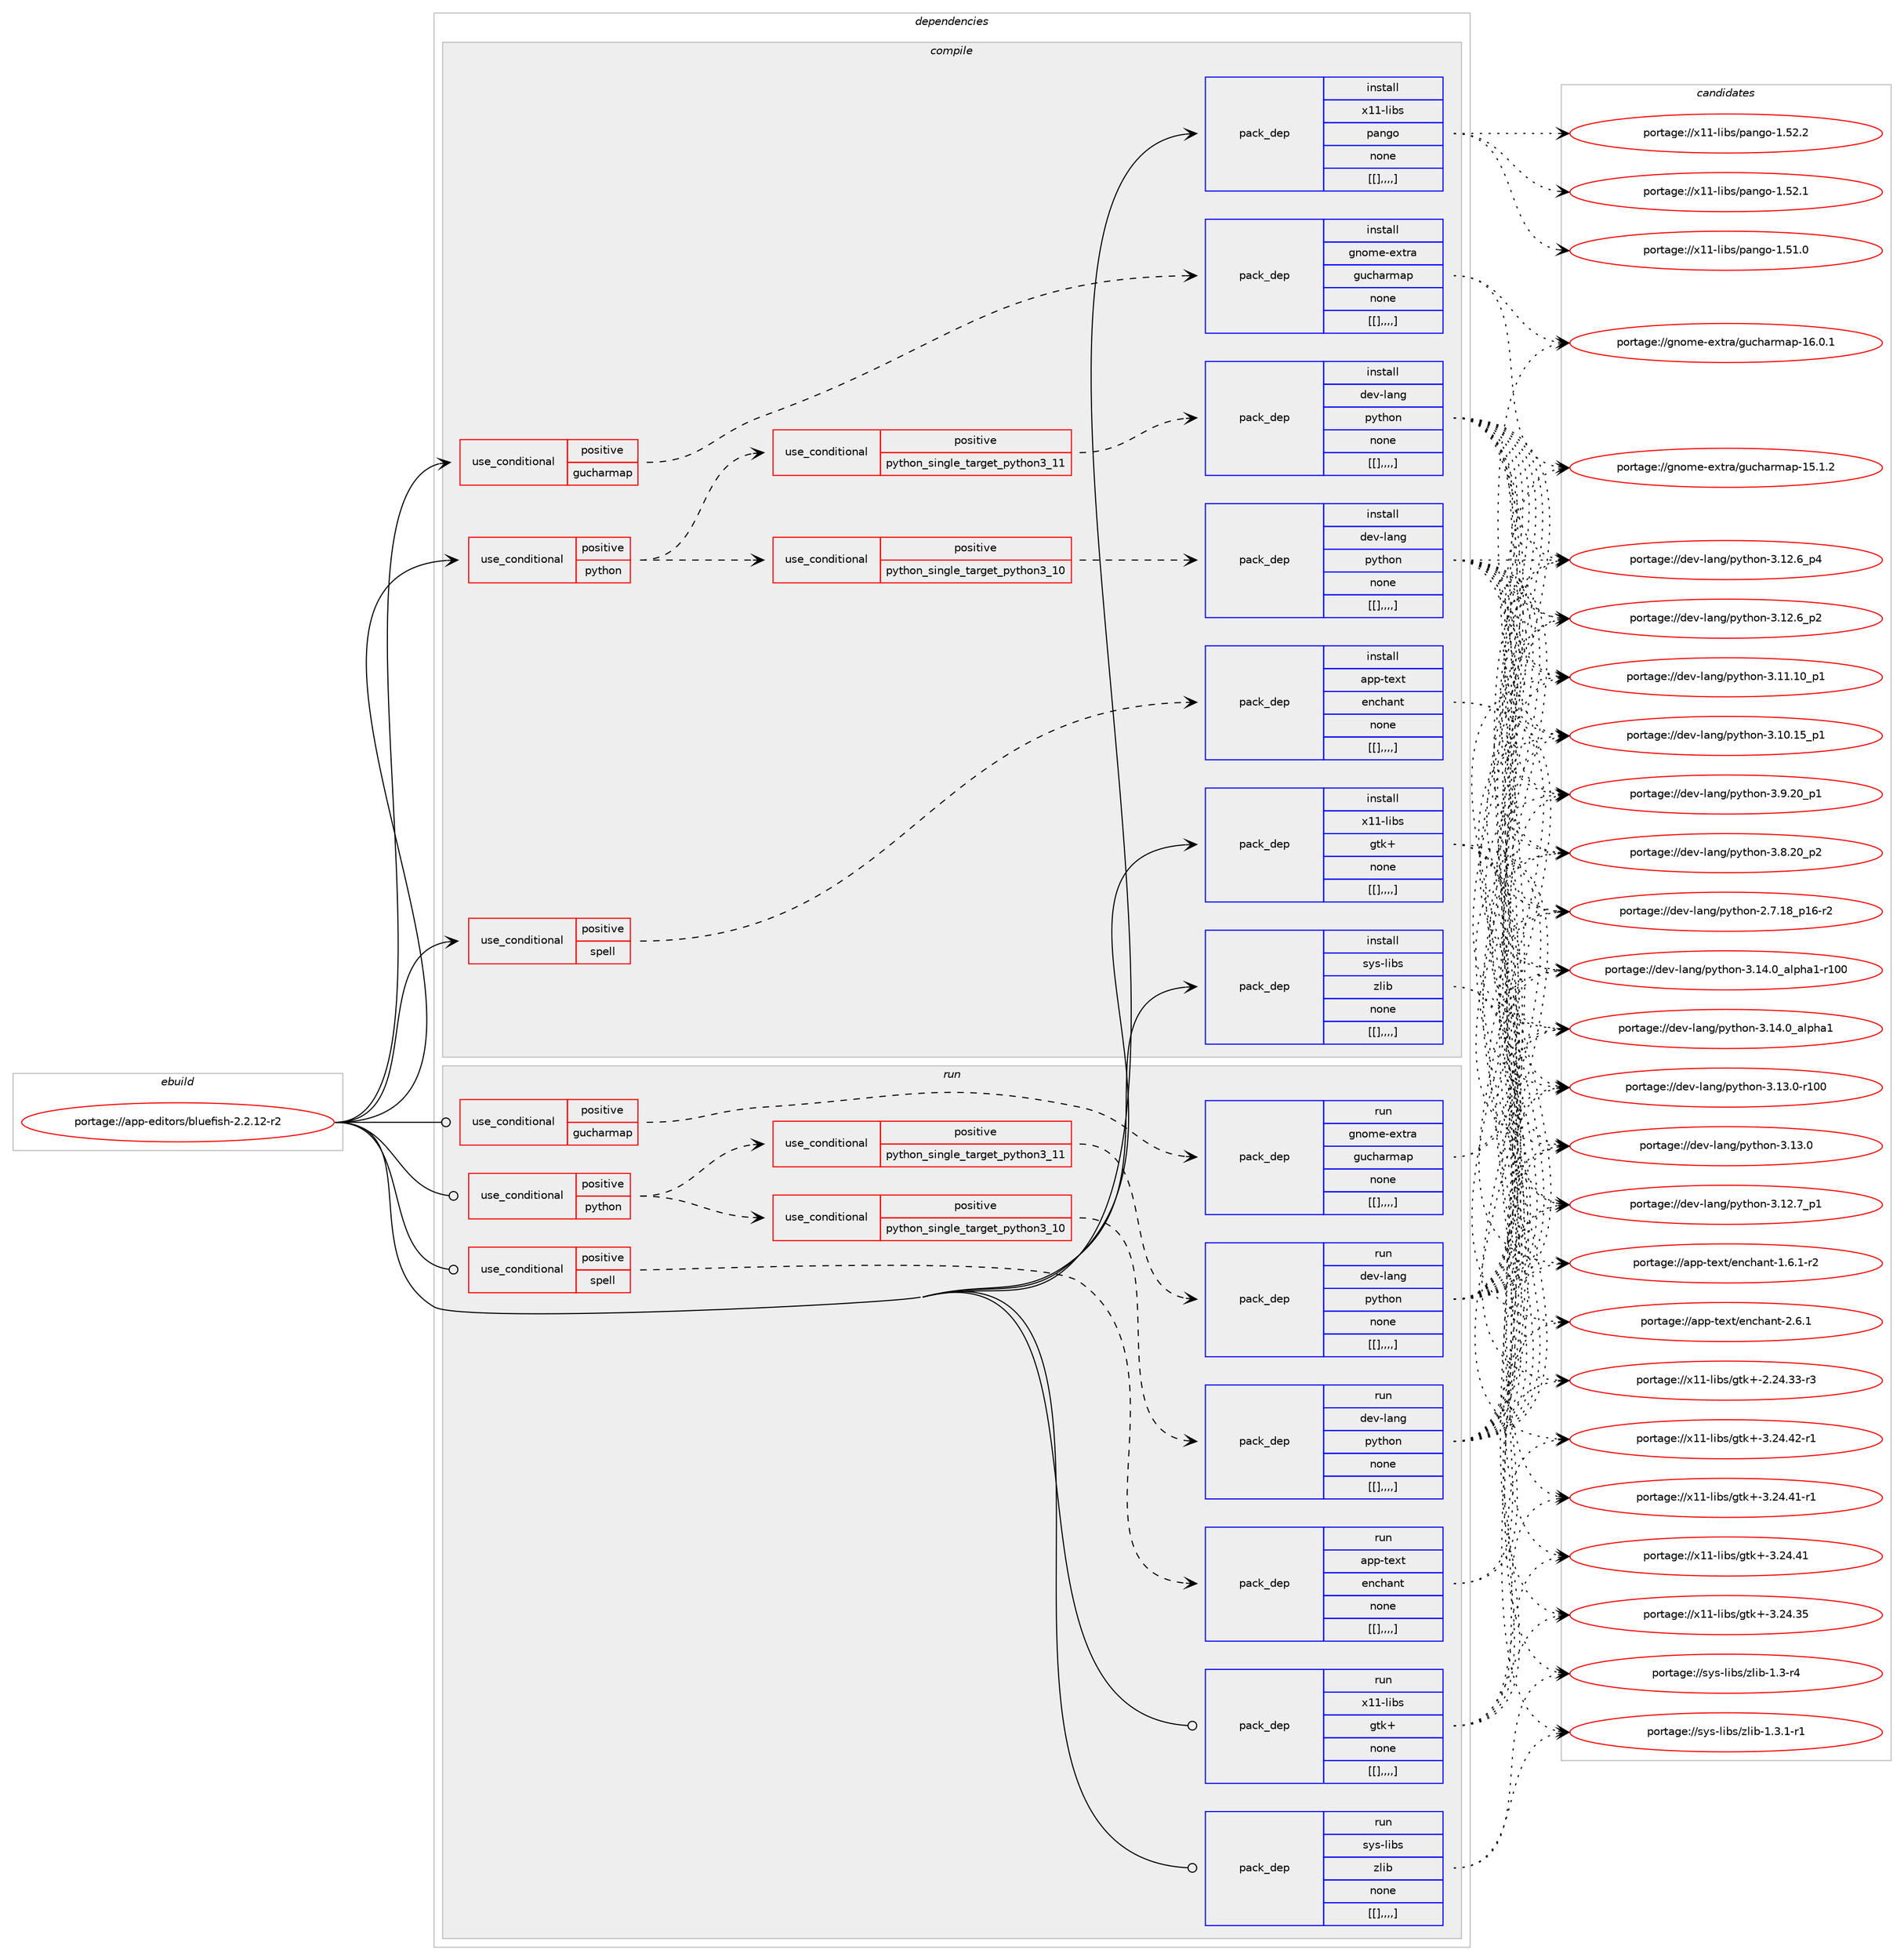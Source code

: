 digraph prolog {

# *************
# Graph options
# *************

newrank=true;
concentrate=true;
compound=true;
graph [rankdir=LR,fontname=Helvetica,fontsize=10,ranksep=1.5];#, ranksep=2.5, nodesep=0.2];
edge  [arrowhead=vee];
node  [fontname=Helvetica,fontsize=10];

# **********
# The ebuild
# **********

subgraph cluster_leftcol {
color=gray;
label=<<i>ebuild</i>>;
id [label="portage://app-editors/bluefish-2.2.12-r2", color=red, width=4, href="../app-editors/bluefish-2.2.12-r2.svg"];
}

# ****************
# The dependencies
# ****************

subgraph cluster_midcol {
color=gray;
label=<<i>dependencies</i>>;
subgraph cluster_compile {
fillcolor="#eeeeee";
style=filled;
label=<<i>compile</i>>;
subgraph cond4285 {
dependency16011 [label=<<TABLE BORDER="0" CELLBORDER="1" CELLSPACING="0" CELLPADDING="4"><TR><TD ROWSPAN="3" CELLPADDING="10">use_conditional</TD></TR><TR><TD>positive</TD></TR><TR><TD>gucharmap</TD></TR></TABLE>>, shape=none, color=red];
subgraph pack11638 {
dependency16013 [label=<<TABLE BORDER="0" CELLBORDER="1" CELLSPACING="0" CELLPADDING="4" WIDTH="220"><TR><TD ROWSPAN="6" CELLPADDING="30">pack_dep</TD></TR><TR><TD WIDTH="110">install</TD></TR><TR><TD>gnome-extra</TD></TR><TR><TD>gucharmap</TD></TR><TR><TD>none</TD></TR><TR><TD>[[],,,,]</TD></TR></TABLE>>, shape=none, color=blue];
}
dependency16011:e -> dependency16013:w [weight=20,style="dashed",arrowhead="vee"];
}
id:e -> dependency16011:w [weight=20,style="solid",arrowhead="vee"];
subgraph cond4288 {
dependency16018 [label=<<TABLE BORDER="0" CELLBORDER="1" CELLSPACING="0" CELLPADDING="4"><TR><TD ROWSPAN="3" CELLPADDING="10">use_conditional</TD></TR><TR><TD>positive</TD></TR><TR><TD>python</TD></TR></TABLE>>, shape=none, color=red];
subgraph cond4290 {
dependency16029 [label=<<TABLE BORDER="0" CELLBORDER="1" CELLSPACING="0" CELLPADDING="4"><TR><TD ROWSPAN="3" CELLPADDING="10">use_conditional</TD></TR><TR><TD>positive</TD></TR><TR><TD>python_single_target_python3_10</TD></TR></TABLE>>, shape=none, color=red];
subgraph pack11650 {
dependency16033 [label=<<TABLE BORDER="0" CELLBORDER="1" CELLSPACING="0" CELLPADDING="4" WIDTH="220"><TR><TD ROWSPAN="6" CELLPADDING="30">pack_dep</TD></TR><TR><TD WIDTH="110">install</TD></TR><TR><TD>dev-lang</TD></TR><TR><TD>python</TD></TR><TR><TD>none</TD></TR><TR><TD>[[],,,,]</TD></TR></TABLE>>, shape=none, color=blue];
}
dependency16029:e -> dependency16033:w [weight=20,style="dashed",arrowhead="vee"];
}
dependency16018:e -> dependency16029:w [weight=20,style="dashed",arrowhead="vee"];
subgraph cond4297 {
dependency16050 [label=<<TABLE BORDER="0" CELLBORDER="1" CELLSPACING="0" CELLPADDING="4"><TR><TD ROWSPAN="3" CELLPADDING="10">use_conditional</TD></TR><TR><TD>positive</TD></TR><TR><TD>python_single_target_python3_11</TD></TR></TABLE>>, shape=none, color=red];
subgraph pack11673 {
dependency16064 [label=<<TABLE BORDER="0" CELLBORDER="1" CELLSPACING="0" CELLPADDING="4" WIDTH="220"><TR><TD ROWSPAN="6" CELLPADDING="30">pack_dep</TD></TR><TR><TD WIDTH="110">install</TD></TR><TR><TD>dev-lang</TD></TR><TR><TD>python</TD></TR><TR><TD>none</TD></TR><TR><TD>[[],,,,]</TD></TR></TABLE>>, shape=none, color=blue];
}
dependency16050:e -> dependency16064:w [weight=20,style="dashed",arrowhead="vee"];
}
dependency16018:e -> dependency16050:w [weight=20,style="dashed",arrowhead="vee"];
}
id:e -> dependency16018:w [weight=20,style="solid",arrowhead="vee"];
subgraph cond4305 {
dependency16072 [label=<<TABLE BORDER="0" CELLBORDER="1" CELLSPACING="0" CELLPADDING="4"><TR><TD ROWSPAN="3" CELLPADDING="10">use_conditional</TD></TR><TR><TD>positive</TD></TR><TR><TD>spell</TD></TR></TABLE>>, shape=none, color=red];
subgraph pack11680 {
dependency16074 [label=<<TABLE BORDER="0" CELLBORDER="1" CELLSPACING="0" CELLPADDING="4" WIDTH="220"><TR><TD ROWSPAN="6" CELLPADDING="30">pack_dep</TD></TR><TR><TD WIDTH="110">install</TD></TR><TR><TD>app-text</TD></TR><TR><TD>enchant</TD></TR><TR><TD>none</TD></TR><TR><TD>[[],,,,]</TD></TR></TABLE>>, shape=none, color=blue];
}
dependency16072:e -> dependency16074:w [weight=20,style="dashed",arrowhead="vee"];
}
id:e -> dependency16072:w [weight=20,style="solid",arrowhead="vee"];
subgraph pack11685 {
dependency16082 [label=<<TABLE BORDER="0" CELLBORDER="1" CELLSPACING="0" CELLPADDING="4" WIDTH="220"><TR><TD ROWSPAN="6" CELLPADDING="30">pack_dep</TD></TR><TR><TD WIDTH="110">install</TD></TR><TR><TD>sys-libs</TD></TR><TR><TD>zlib</TD></TR><TR><TD>none</TD></TR><TR><TD>[[],,,,]</TD></TR></TABLE>>, shape=none, color=blue];
}
id:e -> dependency16082:w [weight=20,style="solid",arrowhead="vee"];
subgraph pack11689 {
dependency16087 [label=<<TABLE BORDER="0" CELLBORDER="1" CELLSPACING="0" CELLPADDING="4" WIDTH="220"><TR><TD ROWSPAN="6" CELLPADDING="30">pack_dep</TD></TR><TR><TD WIDTH="110">install</TD></TR><TR><TD>x11-libs</TD></TR><TR><TD>gtk+</TD></TR><TR><TD>none</TD></TR><TR><TD>[[],,,,]</TD></TR></TABLE>>, shape=none, color=blue];
}
id:e -> dependency16087:w [weight=20,style="solid",arrowhead="vee"];
subgraph pack11694 {
dependency16101 [label=<<TABLE BORDER="0" CELLBORDER="1" CELLSPACING="0" CELLPADDING="4" WIDTH="220"><TR><TD ROWSPAN="6" CELLPADDING="30">pack_dep</TD></TR><TR><TD WIDTH="110">install</TD></TR><TR><TD>x11-libs</TD></TR><TR><TD>pango</TD></TR><TR><TD>none</TD></TR><TR><TD>[[],,,,]</TD></TR></TABLE>>, shape=none, color=blue];
}
id:e -> dependency16101:w [weight=20,style="solid",arrowhead="vee"];
}
subgraph cluster_compileandrun {
fillcolor="#eeeeee";
style=filled;
label=<<i>compile and run</i>>;
}
subgraph cluster_run {
fillcolor="#eeeeee";
style=filled;
label=<<i>run</i>>;
subgraph cond4317 {
dependency16111 [label=<<TABLE BORDER="0" CELLBORDER="1" CELLSPACING="0" CELLPADDING="4"><TR><TD ROWSPAN="3" CELLPADDING="10">use_conditional</TD></TR><TR><TD>positive</TD></TR><TR><TD>gucharmap</TD></TR></TABLE>>, shape=none, color=red];
subgraph pack11708 {
dependency16126 [label=<<TABLE BORDER="0" CELLBORDER="1" CELLSPACING="0" CELLPADDING="4" WIDTH="220"><TR><TD ROWSPAN="6" CELLPADDING="30">pack_dep</TD></TR><TR><TD WIDTH="110">run</TD></TR><TR><TD>gnome-extra</TD></TR><TR><TD>gucharmap</TD></TR><TR><TD>none</TD></TR><TR><TD>[[],,,,]</TD></TR></TABLE>>, shape=none, color=blue];
}
dependency16111:e -> dependency16126:w [weight=20,style="dashed",arrowhead="vee"];
}
id:e -> dependency16111:w [weight=20,style="solid",arrowhead="odot"];
subgraph cond4324 {
dependency16131 [label=<<TABLE BORDER="0" CELLBORDER="1" CELLSPACING="0" CELLPADDING="4"><TR><TD ROWSPAN="3" CELLPADDING="10">use_conditional</TD></TR><TR><TD>positive</TD></TR><TR><TD>python</TD></TR></TABLE>>, shape=none, color=red];
subgraph cond4329 {
dependency16143 [label=<<TABLE BORDER="0" CELLBORDER="1" CELLSPACING="0" CELLPADDING="4"><TR><TD ROWSPAN="3" CELLPADDING="10">use_conditional</TD></TR><TR><TD>positive</TD></TR><TR><TD>python_single_target_python3_10</TD></TR></TABLE>>, shape=none, color=red];
subgraph pack11721 {
dependency16147 [label=<<TABLE BORDER="0" CELLBORDER="1" CELLSPACING="0" CELLPADDING="4" WIDTH="220"><TR><TD ROWSPAN="6" CELLPADDING="30">pack_dep</TD></TR><TR><TD WIDTH="110">run</TD></TR><TR><TD>dev-lang</TD></TR><TR><TD>python</TD></TR><TR><TD>none</TD></TR><TR><TD>[[],,,,]</TD></TR></TABLE>>, shape=none, color=blue];
}
dependency16143:e -> dependency16147:w [weight=20,style="dashed",arrowhead="vee"];
}
dependency16131:e -> dependency16143:w [weight=20,style="dashed",arrowhead="vee"];
subgraph cond4338 {
dependency16153 [label=<<TABLE BORDER="0" CELLBORDER="1" CELLSPACING="0" CELLPADDING="4"><TR><TD ROWSPAN="3" CELLPADDING="10">use_conditional</TD></TR><TR><TD>positive</TD></TR><TR><TD>python_single_target_python3_11</TD></TR></TABLE>>, shape=none, color=red];
subgraph pack11728 {
dependency16163 [label=<<TABLE BORDER="0" CELLBORDER="1" CELLSPACING="0" CELLPADDING="4" WIDTH="220"><TR><TD ROWSPAN="6" CELLPADDING="30">pack_dep</TD></TR><TR><TD WIDTH="110">run</TD></TR><TR><TD>dev-lang</TD></TR><TR><TD>python</TD></TR><TR><TD>none</TD></TR><TR><TD>[[],,,,]</TD></TR></TABLE>>, shape=none, color=blue];
}
dependency16153:e -> dependency16163:w [weight=20,style="dashed",arrowhead="vee"];
}
dependency16131:e -> dependency16153:w [weight=20,style="dashed",arrowhead="vee"];
}
id:e -> dependency16131:w [weight=20,style="solid",arrowhead="odot"];
subgraph cond4347 {
dependency16177 [label=<<TABLE BORDER="0" CELLBORDER="1" CELLSPACING="0" CELLPADDING="4"><TR><TD ROWSPAN="3" CELLPADDING="10">use_conditional</TD></TR><TR><TD>positive</TD></TR><TR><TD>spell</TD></TR></TABLE>>, shape=none, color=red];
subgraph pack11740 {
dependency16186 [label=<<TABLE BORDER="0" CELLBORDER="1" CELLSPACING="0" CELLPADDING="4" WIDTH="220"><TR><TD ROWSPAN="6" CELLPADDING="30">pack_dep</TD></TR><TR><TD WIDTH="110">run</TD></TR><TR><TD>app-text</TD></TR><TR><TD>enchant</TD></TR><TR><TD>none</TD></TR><TR><TD>[[],,,,]</TD></TR></TABLE>>, shape=none, color=blue];
}
dependency16177:e -> dependency16186:w [weight=20,style="dashed",arrowhead="vee"];
}
id:e -> dependency16177:w [weight=20,style="solid",arrowhead="odot"];
subgraph pack11746 {
dependency16191 [label=<<TABLE BORDER="0" CELLBORDER="1" CELLSPACING="0" CELLPADDING="4" WIDTH="220"><TR><TD ROWSPAN="6" CELLPADDING="30">pack_dep</TD></TR><TR><TD WIDTH="110">run</TD></TR><TR><TD>sys-libs</TD></TR><TR><TD>zlib</TD></TR><TR><TD>none</TD></TR><TR><TD>[[],,,,]</TD></TR></TABLE>>, shape=none, color=blue];
}
id:e -> dependency16191:w [weight=20,style="solid",arrowhead="odot"];
subgraph pack11750 {
dependency16194 [label=<<TABLE BORDER="0" CELLBORDER="1" CELLSPACING="0" CELLPADDING="4" WIDTH="220"><TR><TD ROWSPAN="6" CELLPADDING="30">pack_dep</TD></TR><TR><TD WIDTH="110">run</TD></TR><TR><TD>x11-libs</TD></TR><TR><TD>gtk+</TD></TR><TR><TD>none</TD></TR><TR><TD>[[],,,,]</TD></TR></TABLE>>, shape=none, color=blue];
}
id:e -> dependency16194:w [weight=20,style="solid",arrowhead="odot"];
}
}

# **************
# The candidates
# **************

subgraph cluster_choices {
rank=same;
color=gray;
label=<<i>candidates</i>>;

subgraph choice11486 {
color=black;
nodesep=1;
choice10311011110910145101120116114974710311799104971141099711245495446484649 [label="portage://gnome-extra/gucharmap-16.0.1", color=red, width=4,href="../gnome-extra/gucharmap-16.0.1.svg"];
choice10311011110910145101120116114974710311799104971141099711245495346494650 [label="portage://gnome-extra/gucharmap-15.1.2", color=red, width=4,href="../gnome-extra/gucharmap-15.1.2.svg"];
dependency16013:e -> choice10311011110910145101120116114974710311799104971141099711245495446484649:w [style=dotted,weight="100"];
dependency16013:e -> choice10311011110910145101120116114974710311799104971141099711245495346494650:w [style=dotted,weight="100"];
}
subgraph choice11490 {
color=black;
nodesep=1;
choice100101118451089711010347112121116104111110455146495246489597108112104974945114494848 [label="portage://dev-lang/python-3.14.0_alpha1-r100", color=red, width=4,href="../dev-lang/python-3.14.0_alpha1-r100.svg"];
choice1001011184510897110103471121211161041111104551464952464895971081121049749 [label="portage://dev-lang/python-3.14.0_alpha1", color=red, width=4,href="../dev-lang/python-3.14.0_alpha1.svg"];
choice1001011184510897110103471121211161041111104551464951464845114494848 [label="portage://dev-lang/python-3.13.0-r100", color=red, width=4,href="../dev-lang/python-3.13.0-r100.svg"];
choice10010111845108971101034711212111610411111045514649514648 [label="portage://dev-lang/python-3.13.0", color=red, width=4,href="../dev-lang/python-3.13.0.svg"];
choice100101118451089711010347112121116104111110455146495046559511249 [label="portage://dev-lang/python-3.12.7_p1", color=red, width=4,href="../dev-lang/python-3.12.7_p1.svg"];
choice100101118451089711010347112121116104111110455146495046549511252 [label="portage://dev-lang/python-3.12.6_p4", color=red, width=4,href="../dev-lang/python-3.12.6_p4.svg"];
choice100101118451089711010347112121116104111110455146495046549511250 [label="portage://dev-lang/python-3.12.6_p2", color=red, width=4,href="../dev-lang/python-3.12.6_p2.svg"];
choice10010111845108971101034711212111610411111045514649494649489511249 [label="portage://dev-lang/python-3.11.10_p1", color=red, width=4,href="../dev-lang/python-3.11.10_p1.svg"];
choice10010111845108971101034711212111610411111045514649484649539511249 [label="portage://dev-lang/python-3.10.15_p1", color=red, width=4,href="../dev-lang/python-3.10.15_p1.svg"];
choice100101118451089711010347112121116104111110455146574650489511249 [label="portage://dev-lang/python-3.9.20_p1", color=red, width=4,href="../dev-lang/python-3.9.20_p1.svg"];
choice100101118451089711010347112121116104111110455146564650489511250 [label="portage://dev-lang/python-3.8.20_p2", color=red, width=4,href="../dev-lang/python-3.8.20_p2.svg"];
choice100101118451089711010347112121116104111110455046554649569511249544511450 [label="portage://dev-lang/python-2.7.18_p16-r2", color=red, width=4,href="../dev-lang/python-2.7.18_p16-r2.svg"];
dependency16033:e -> choice100101118451089711010347112121116104111110455146495246489597108112104974945114494848:w [style=dotted,weight="100"];
dependency16033:e -> choice1001011184510897110103471121211161041111104551464952464895971081121049749:w [style=dotted,weight="100"];
dependency16033:e -> choice1001011184510897110103471121211161041111104551464951464845114494848:w [style=dotted,weight="100"];
dependency16033:e -> choice10010111845108971101034711212111610411111045514649514648:w [style=dotted,weight="100"];
dependency16033:e -> choice100101118451089711010347112121116104111110455146495046559511249:w [style=dotted,weight="100"];
dependency16033:e -> choice100101118451089711010347112121116104111110455146495046549511252:w [style=dotted,weight="100"];
dependency16033:e -> choice100101118451089711010347112121116104111110455146495046549511250:w [style=dotted,weight="100"];
dependency16033:e -> choice10010111845108971101034711212111610411111045514649494649489511249:w [style=dotted,weight="100"];
dependency16033:e -> choice10010111845108971101034711212111610411111045514649484649539511249:w [style=dotted,weight="100"];
dependency16033:e -> choice100101118451089711010347112121116104111110455146574650489511249:w [style=dotted,weight="100"];
dependency16033:e -> choice100101118451089711010347112121116104111110455146564650489511250:w [style=dotted,weight="100"];
dependency16033:e -> choice100101118451089711010347112121116104111110455046554649569511249544511450:w [style=dotted,weight="100"];
}
subgraph choice11492 {
color=black;
nodesep=1;
choice100101118451089711010347112121116104111110455146495246489597108112104974945114494848 [label="portage://dev-lang/python-3.14.0_alpha1-r100", color=red, width=4,href="../dev-lang/python-3.14.0_alpha1-r100.svg"];
choice1001011184510897110103471121211161041111104551464952464895971081121049749 [label="portage://dev-lang/python-3.14.0_alpha1", color=red, width=4,href="../dev-lang/python-3.14.0_alpha1.svg"];
choice1001011184510897110103471121211161041111104551464951464845114494848 [label="portage://dev-lang/python-3.13.0-r100", color=red, width=4,href="../dev-lang/python-3.13.0-r100.svg"];
choice10010111845108971101034711212111610411111045514649514648 [label="portage://dev-lang/python-3.13.0", color=red, width=4,href="../dev-lang/python-3.13.0.svg"];
choice100101118451089711010347112121116104111110455146495046559511249 [label="portage://dev-lang/python-3.12.7_p1", color=red, width=4,href="../dev-lang/python-3.12.7_p1.svg"];
choice100101118451089711010347112121116104111110455146495046549511252 [label="portage://dev-lang/python-3.12.6_p4", color=red, width=4,href="../dev-lang/python-3.12.6_p4.svg"];
choice100101118451089711010347112121116104111110455146495046549511250 [label="portage://dev-lang/python-3.12.6_p2", color=red, width=4,href="../dev-lang/python-3.12.6_p2.svg"];
choice10010111845108971101034711212111610411111045514649494649489511249 [label="portage://dev-lang/python-3.11.10_p1", color=red, width=4,href="../dev-lang/python-3.11.10_p1.svg"];
choice10010111845108971101034711212111610411111045514649484649539511249 [label="portage://dev-lang/python-3.10.15_p1", color=red, width=4,href="../dev-lang/python-3.10.15_p1.svg"];
choice100101118451089711010347112121116104111110455146574650489511249 [label="portage://dev-lang/python-3.9.20_p1", color=red, width=4,href="../dev-lang/python-3.9.20_p1.svg"];
choice100101118451089711010347112121116104111110455146564650489511250 [label="portage://dev-lang/python-3.8.20_p2", color=red, width=4,href="../dev-lang/python-3.8.20_p2.svg"];
choice100101118451089711010347112121116104111110455046554649569511249544511450 [label="portage://dev-lang/python-2.7.18_p16-r2", color=red, width=4,href="../dev-lang/python-2.7.18_p16-r2.svg"];
dependency16064:e -> choice100101118451089711010347112121116104111110455146495246489597108112104974945114494848:w [style=dotted,weight="100"];
dependency16064:e -> choice1001011184510897110103471121211161041111104551464952464895971081121049749:w [style=dotted,weight="100"];
dependency16064:e -> choice1001011184510897110103471121211161041111104551464951464845114494848:w [style=dotted,weight="100"];
dependency16064:e -> choice10010111845108971101034711212111610411111045514649514648:w [style=dotted,weight="100"];
dependency16064:e -> choice100101118451089711010347112121116104111110455146495046559511249:w [style=dotted,weight="100"];
dependency16064:e -> choice100101118451089711010347112121116104111110455146495046549511252:w [style=dotted,weight="100"];
dependency16064:e -> choice100101118451089711010347112121116104111110455146495046549511250:w [style=dotted,weight="100"];
dependency16064:e -> choice10010111845108971101034711212111610411111045514649494649489511249:w [style=dotted,weight="100"];
dependency16064:e -> choice10010111845108971101034711212111610411111045514649484649539511249:w [style=dotted,weight="100"];
dependency16064:e -> choice100101118451089711010347112121116104111110455146574650489511249:w [style=dotted,weight="100"];
dependency16064:e -> choice100101118451089711010347112121116104111110455146564650489511250:w [style=dotted,weight="100"];
dependency16064:e -> choice100101118451089711010347112121116104111110455046554649569511249544511450:w [style=dotted,weight="100"];
}
subgraph choice11499 {
color=black;
nodesep=1;
choice9711211245116101120116471011109910497110116455046544649 [label="portage://app-text/enchant-2.6.1", color=red, width=4,href="../app-text/enchant-2.6.1.svg"];
choice97112112451161011201164710111099104971101164549465446494511450 [label="portage://app-text/enchant-1.6.1-r2", color=red, width=4,href="../app-text/enchant-1.6.1-r2.svg"];
dependency16074:e -> choice9711211245116101120116471011109910497110116455046544649:w [style=dotted,weight="100"];
dependency16074:e -> choice97112112451161011201164710111099104971101164549465446494511450:w [style=dotted,weight="100"];
}
subgraph choice11503 {
color=black;
nodesep=1;
choice115121115451081059811547122108105984549465146494511449 [label="portage://sys-libs/zlib-1.3.1-r1", color=red, width=4,href="../sys-libs/zlib-1.3.1-r1.svg"];
choice11512111545108105981154712210810598454946514511452 [label="portage://sys-libs/zlib-1.3-r4", color=red, width=4,href="../sys-libs/zlib-1.3-r4.svg"];
dependency16082:e -> choice115121115451081059811547122108105984549465146494511449:w [style=dotted,weight="100"];
dependency16082:e -> choice11512111545108105981154712210810598454946514511452:w [style=dotted,weight="100"];
}
subgraph choice11504 {
color=black;
nodesep=1;
choice12049494510810598115471031161074345514650524652504511449 [label="portage://x11-libs/gtk+-3.24.42-r1", color=red, width=4,href="../x11-libs/gtk+-3.24.42-r1.svg"];
choice12049494510810598115471031161074345514650524652494511449 [label="portage://x11-libs/gtk+-3.24.41-r1", color=red, width=4,href="../x11-libs/gtk+-3.24.41-r1.svg"];
choice1204949451081059811547103116107434551465052465249 [label="portage://x11-libs/gtk+-3.24.41", color=red, width=4,href="../x11-libs/gtk+-3.24.41.svg"];
choice1204949451081059811547103116107434551465052465153 [label="portage://x11-libs/gtk+-3.24.35", color=red, width=4,href="../x11-libs/gtk+-3.24.35.svg"];
choice12049494510810598115471031161074345504650524651514511451 [label="portage://x11-libs/gtk+-2.24.33-r3", color=red, width=4,href="../x11-libs/gtk+-2.24.33-r3.svg"];
dependency16087:e -> choice12049494510810598115471031161074345514650524652504511449:w [style=dotted,weight="100"];
dependency16087:e -> choice12049494510810598115471031161074345514650524652494511449:w [style=dotted,weight="100"];
dependency16087:e -> choice1204949451081059811547103116107434551465052465249:w [style=dotted,weight="100"];
dependency16087:e -> choice1204949451081059811547103116107434551465052465153:w [style=dotted,weight="100"];
dependency16087:e -> choice12049494510810598115471031161074345504650524651514511451:w [style=dotted,weight="100"];
}
subgraph choice11506 {
color=black;
nodesep=1;
choice12049494510810598115471129711010311145494653504650 [label="portage://x11-libs/pango-1.52.2", color=red, width=4,href="../x11-libs/pango-1.52.2.svg"];
choice12049494510810598115471129711010311145494653504649 [label="portage://x11-libs/pango-1.52.1", color=red, width=4,href="../x11-libs/pango-1.52.1.svg"];
choice12049494510810598115471129711010311145494653494648 [label="portage://x11-libs/pango-1.51.0", color=red, width=4,href="../x11-libs/pango-1.51.0.svg"];
dependency16101:e -> choice12049494510810598115471129711010311145494653504650:w [style=dotted,weight="100"];
dependency16101:e -> choice12049494510810598115471129711010311145494653504649:w [style=dotted,weight="100"];
dependency16101:e -> choice12049494510810598115471129711010311145494653494648:w [style=dotted,weight="100"];
}
subgraph choice11509 {
color=black;
nodesep=1;
choice10311011110910145101120116114974710311799104971141099711245495446484649 [label="portage://gnome-extra/gucharmap-16.0.1", color=red, width=4,href="../gnome-extra/gucharmap-16.0.1.svg"];
choice10311011110910145101120116114974710311799104971141099711245495346494650 [label="portage://gnome-extra/gucharmap-15.1.2", color=red, width=4,href="../gnome-extra/gucharmap-15.1.2.svg"];
dependency16126:e -> choice10311011110910145101120116114974710311799104971141099711245495446484649:w [style=dotted,weight="100"];
dependency16126:e -> choice10311011110910145101120116114974710311799104971141099711245495346494650:w [style=dotted,weight="100"];
}
subgraph choice11510 {
color=black;
nodesep=1;
choice100101118451089711010347112121116104111110455146495246489597108112104974945114494848 [label="portage://dev-lang/python-3.14.0_alpha1-r100", color=red, width=4,href="../dev-lang/python-3.14.0_alpha1-r100.svg"];
choice1001011184510897110103471121211161041111104551464952464895971081121049749 [label="portage://dev-lang/python-3.14.0_alpha1", color=red, width=4,href="../dev-lang/python-3.14.0_alpha1.svg"];
choice1001011184510897110103471121211161041111104551464951464845114494848 [label="portage://dev-lang/python-3.13.0-r100", color=red, width=4,href="../dev-lang/python-3.13.0-r100.svg"];
choice10010111845108971101034711212111610411111045514649514648 [label="portage://dev-lang/python-3.13.0", color=red, width=4,href="../dev-lang/python-3.13.0.svg"];
choice100101118451089711010347112121116104111110455146495046559511249 [label="portage://dev-lang/python-3.12.7_p1", color=red, width=4,href="../dev-lang/python-3.12.7_p1.svg"];
choice100101118451089711010347112121116104111110455146495046549511252 [label="portage://dev-lang/python-3.12.6_p4", color=red, width=4,href="../dev-lang/python-3.12.6_p4.svg"];
choice100101118451089711010347112121116104111110455146495046549511250 [label="portage://dev-lang/python-3.12.6_p2", color=red, width=4,href="../dev-lang/python-3.12.6_p2.svg"];
choice10010111845108971101034711212111610411111045514649494649489511249 [label="portage://dev-lang/python-3.11.10_p1", color=red, width=4,href="../dev-lang/python-3.11.10_p1.svg"];
choice10010111845108971101034711212111610411111045514649484649539511249 [label="portage://dev-lang/python-3.10.15_p1", color=red, width=4,href="../dev-lang/python-3.10.15_p1.svg"];
choice100101118451089711010347112121116104111110455146574650489511249 [label="portage://dev-lang/python-3.9.20_p1", color=red, width=4,href="../dev-lang/python-3.9.20_p1.svg"];
choice100101118451089711010347112121116104111110455146564650489511250 [label="portage://dev-lang/python-3.8.20_p2", color=red, width=4,href="../dev-lang/python-3.8.20_p2.svg"];
choice100101118451089711010347112121116104111110455046554649569511249544511450 [label="portage://dev-lang/python-2.7.18_p16-r2", color=red, width=4,href="../dev-lang/python-2.7.18_p16-r2.svg"];
dependency16147:e -> choice100101118451089711010347112121116104111110455146495246489597108112104974945114494848:w [style=dotted,weight="100"];
dependency16147:e -> choice1001011184510897110103471121211161041111104551464952464895971081121049749:w [style=dotted,weight="100"];
dependency16147:e -> choice1001011184510897110103471121211161041111104551464951464845114494848:w [style=dotted,weight="100"];
dependency16147:e -> choice10010111845108971101034711212111610411111045514649514648:w [style=dotted,weight="100"];
dependency16147:e -> choice100101118451089711010347112121116104111110455146495046559511249:w [style=dotted,weight="100"];
dependency16147:e -> choice100101118451089711010347112121116104111110455146495046549511252:w [style=dotted,weight="100"];
dependency16147:e -> choice100101118451089711010347112121116104111110455146495046549511250:w [style=dotted,weight="100"];
dependency16147:e -> choice10010111845108971101034711212111610411111045514649494649489511249:w [style=dotted,weight="100"];
dependency16147:e -> choice10010111845108971101034711212111610411111045514649484649539511249:w [style=dotted,weight="100"];
dependency16147:e -> choice100101118451089711010347112121116104111110455146574650489511249:w [style=dotted,weight="100"];
dependency16147:e -> choice100101118451089711010347112121116104111110455146564650489511250:w [style=dotted,weight="100"];
dependency16147:e -> choice100101118451089711010347112121116104111110455046554649569511249544511450:w [style=dotted,weight="100"];
}
subgraph choice11512 {
color=black;
nodesep=1;
choice100101118451089711010347112121116104111110455146495246489597108112104974945114494848 [label="portage://dev-lang/python-3.14.0_alpha1-r100", color=red, width=4,href="../dev-lang/python-3.14.0_alpha1-r100.svg"];
choice1001011184510897110103471121211161041111104551464952464895971081121049749 [label="portage://dev-lang/python-3.14.0_alpha1", color=red, width=4,href="../dev-lang/python-3.14.0_alpha1.svg"];
choice1001011184510897110103471121211161041111104551464951464845114494848 [label="portage://dev-lang/python-3.13.0-r100", color=red, width=4,href="../dev-lang/python-3.13.0-r100.svg"];
choice10010111845108971101034711212111610411111045514649514648 [label="portage://dev-lang/python-3.13.0", color=red, width=4,href="../dev-lang/python-3.13.0.svg"];
choice100101118451089711010347112121116104111110455146495046559511249 [label="portage://dev-lang/python-3.12.7_p1", color=red, width=4,href="../dev-lang/python-3.12.7_p1.svg"];
choice100101118451089711010347112121116104111110455146495046549511252 [label="portage://dev-lang/python-3.12.6_p4", color=red, width=4,href="../dev-lang/python-3.12.6_p4.svg"];
choice100101118451089711010347112121116104111110455146495046549511250 [label="portage://dev-lang/python-3.12.6_p2", color=red, width=4,href="../dev-lang/python-3.12.6_p2.svg"];
choice10010111845108971101034711212111610411111045514649494649489511249 [label="portage://dev-lang/python-3.11.10_p1", color=red, width=4,href="../dev-lang/python-3.11.10_p1.svg"];
choice10010111845108971101034711212111610411111045514649484649539511249 [label="portage://dev-lang/python-3.10.15_p1", color=red, width=4,href="../dev-lang/python-3.10.15_p1.svg"];
choice100101118451089711010347112121116104111110455146574650489511249 [label="portage://dev-lang/python-3.9.20_p1", color=red, width=4,href="../dev-lang/python-3.9.20_p1.svg"];
choice100101118451089711010347112121116104111110455146564650489511250 [label="portage://dev-lang/python-3.8.20_p2", color=red, width=4,href="../dev-lang/python-3.8.20_p2.svg"];
choice100101118451089711010347112121116104111110455046554649569511249544511450 [label="portage://dev-lang/python-2.7.18_p16-r2", color=red, width=4,href="../dev-lang/python-2.7.18_p16-r2.svg"];
dependency16163:e -> choice100101118451089711010347112121116104111110455146495246489597108112104974945114494848:w [style=dotted,weight="100"];
dependency16163:e -> choice1001011184510897110103471121211161041111104551464952464895971081121049749:w [style=dotted,weight="100"];
dependency16163:e -> choice1001011184510897110103471121211161041111104551464951464845114494848:w [style=dotted,weight="100"];
dependency16163:e -> choice10010111845108971101034711212111610411111045514649514648:w [style=dotted,weight="100"];
dependency16163:e -> choice100101118451089711010347112121116104111110455146495046559511249:w [style=dotted,weight="100"];
dependency16163:e -> choice100101118451089711010347112121116104111110455146495046549511252:w [style=dotted,weight="100"];
dependency16163:e -> choice100101118451089711010347112121116104111110455146495046549511250:w [style=dotted,weight="100"];
dependency16163:e -> choice10010111845108971101034711212111610411111045514649494649489511249:w [style=dotted,weight="100"];
dependency16163:e -> choice10010111845108971101034711212111610411111045514649484649539511249:w [style=dotted,weight="100"];
dependency16163:e -> choice100101118451089711010347112121116104111110455146574650489511249:w [style=dotted,weight="100"];
dependency16163:e -> choice100101118451089711010347112121116104111110455146564650489511250:w [style=dotted,weight="100"];
dependency16163:e -> choice100101118451089711010347112121116104111110455046554649569511249544511450:w [style=dotted,weight="100"];
}
subgraph choice11516 {
color=black;
nodesep=1;
choice9711211245116101120116471011109910497110116455046544649 [label="portage://app-text/enchant-2.6.1", color=red, width=4,href="../app-text/enchant-2.6.1.svg"];
choice97112112451161011201164710111099104971101164549465446494511450 [label="portage://app-text/enchant-1.6.1-r2", color=red, width=4,href="../app-text/enchant-1.6.1-r2.svg"];
dependency16186:e -> choice9711211245116101120116471011109910497110116455046544649:w [style=dotted,weight="100"];
dependency16186:e -> choice97112112451161011201164710111099104971101164549465446494511450:w [style=dotted,weight="100"];
}
subgraph choice11518 {
color=black;
nodesep=1;
choice115121115451081059811547122108105984549465146494511449 [label="portage://sys-libs/zlib-1.3.1-r1", color=red, width=4,href="../sys-libs/zlib-1.3.1-r1.svg"];
choice11512111545108105981154712210810598454946514511452 [label="portage://sys-libs/zlib-1.3-r4", color=red, width=4,href="../sys-libs/zlib-1.3-r4.svg"];
dependency16191:e -> choice115121115451081059811547122108105984549465146494511449:w [style=dotted,weight="100"];
dependency16191:e -> choice11512111545108105981154712210810598454946514511452:w [style=dotted,weight="100"];
}
subgraph choice11523 {
color=black;
nodesep=1;
choice12049494510810598115471031161074345514650524652504511449 [label="portage://x11-libs/gtk+-3.24.42-r1", color=red, width=4,href="../x11-libs/gtk+-3.24.42-r1.svg"];
choice12049494510810598115471031161074345514650524652494511449 [label="portage://x11-libs/gtk+-3.24.41-r1", color=red, width=4,href="../x11-libs/gtk+-3.24.41-r1.svg"];
choice1204949451081059811547103116107434551465052465249 [label="portage://x11-libs/gtk+-3.24.41", color=red, width=4,href="../x11-libs/gtk+-3.24.41.svg"];
choice1204949451081059811547103116107434551465052465153 [label="portage://x11-libs/gtk+-3.24.35", color=red, width=4,href="../x11-libs/gtk+-3.24.35.svg"];
choice12049494510810598115471031161074345504650524651514511451 [label="portage://x11-libs/gtk+-2.24.33-r3", color=red, width=4,href="../x11-libs/gtk+-2.24.33-r3.svg"];
dependency16194:e -> choice12049494510810598115471031161074345514650524652504511449:w [style=dotted,weight="100"];
dependency16194:e -> choice12049494510810598115471031161074345514650524652494511449:w [style=dotted,weight="100"];
dependency16194:e -> choice1204949451081059811547103116107434551465052465249:w [style=dotted,weight="100"];
dependency16194:e -> choice1204949451081059811547103116107434551465052465153:w [style=dotted,weight="100"];
dependency16194:e -> choice12049494510810598115471031161074345504650524651514511451:w [style=dotted,weight="100"];
}
}

}
